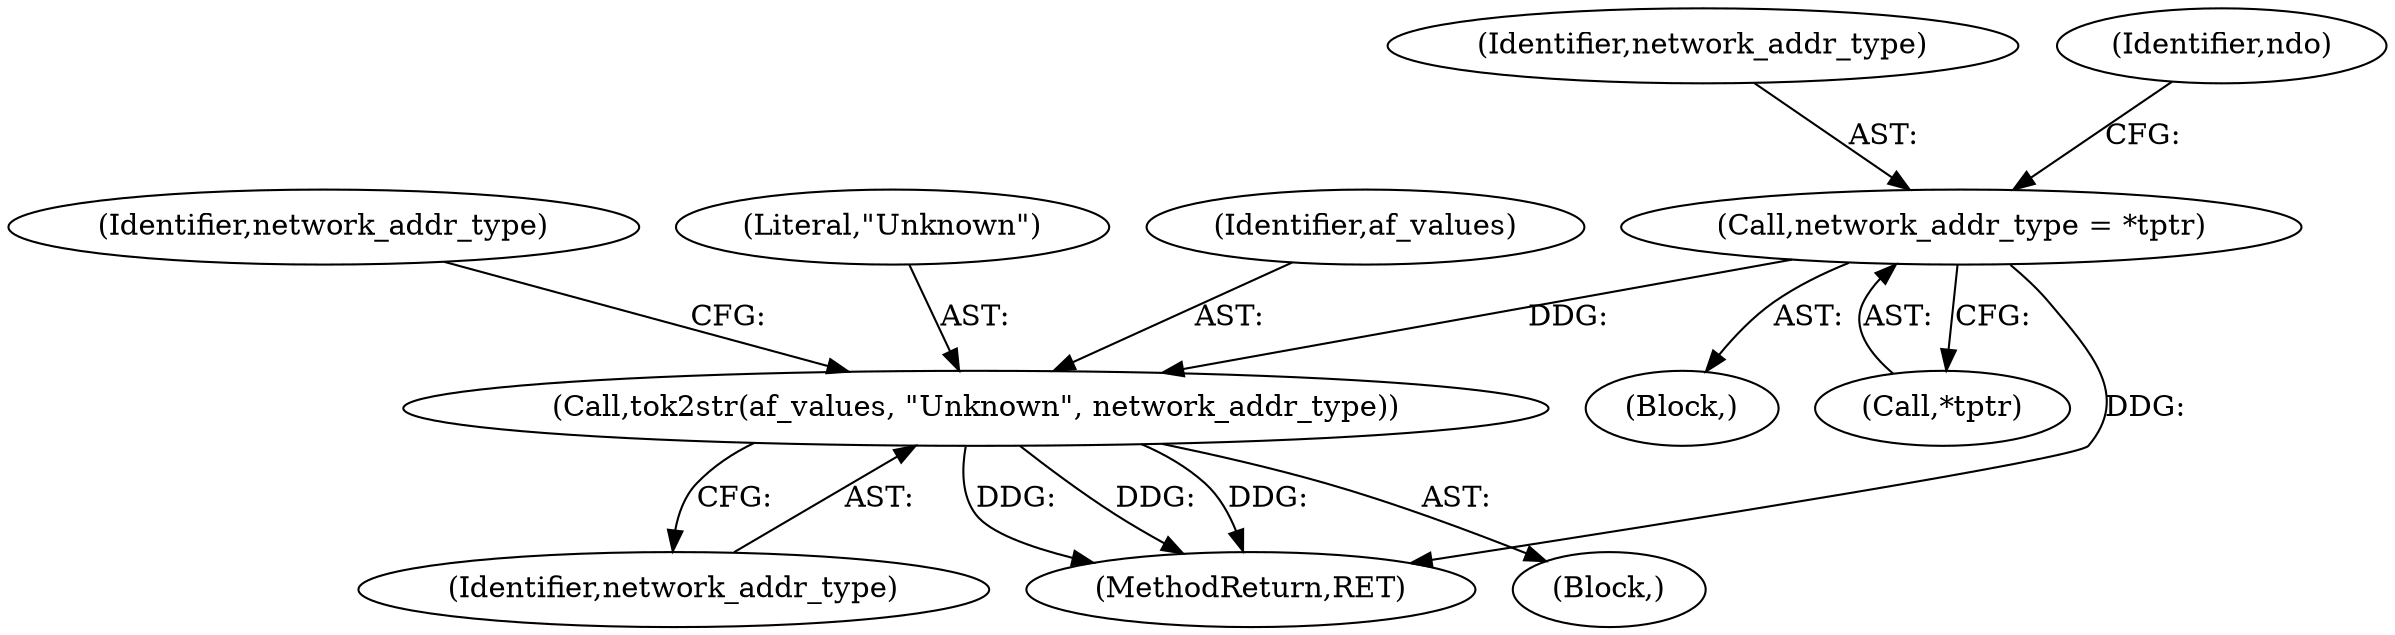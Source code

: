 digraph "0_tcpdump_5d340a5ca6e420a70297cdbdf777333f18bfdab7@pointer" {
"1000124" [label="(Call,network_addr_type = *tptr)"];
"1000134" [label="(Call,tok2str(af_values, \"Unknown\", network_addr_type))"];
"1000138" [label="(Identifier,network_addr_type)"];
"1000211" [label="(MethodReturn,RET)"];
"1000124" [label="(Call,network_addr_type = *tptr)"];
"1000134" [label="(Call,tok2str(af_values, \"Unknown\", network_addr_type))"];
"1000136" [label="(Literal,\"Unknown\")"];
"1000125" [label="(Identifier,network_addr_type)"];
"1000135" [label="(Identifier,af_values)"];
"1000130" [label="(Identifier,ndo)"];
"1000137" [label="(Identifier,network_addr_type)"];
"1000126" [label="(Call,*tptr)"];
"1000107" [label="(Block,)"];
"1000133" [label="(Block,)"];
"1000124" -> "1000107"  [label="AST: "];
"1000124" -> "1000126"  [label="CFG: "];
"1000125" -> "1000124"  [label="AST: "];
"1000126" -> "1000124"  [label="AST: "];
"1000130" -> "1000124"  [label="CFG: "];
"1000124" -> "1000211"  [label="DDG: "];
"1000124" -> "1000134"  [label="DDG: "];
"1000134" -> "1000133"  [label="AST: "];
"1000134" -> "1000137"  [label="CFG: "];
"1000135" -> "1000134"  [label="AST: "];
"1000136" -> "1000134"  [label="AST: "];
"1000137" -> "1000134"  [label="AST: "];
"1000138" -> "1000134"  [label="CFG: "];
"1000134" -> "1000211"  [label="DDG: "];
"1000134" -> "1000211"  [label="DDG: "];
"1000134" -> "1000211"  [label="DDG: "];
}
